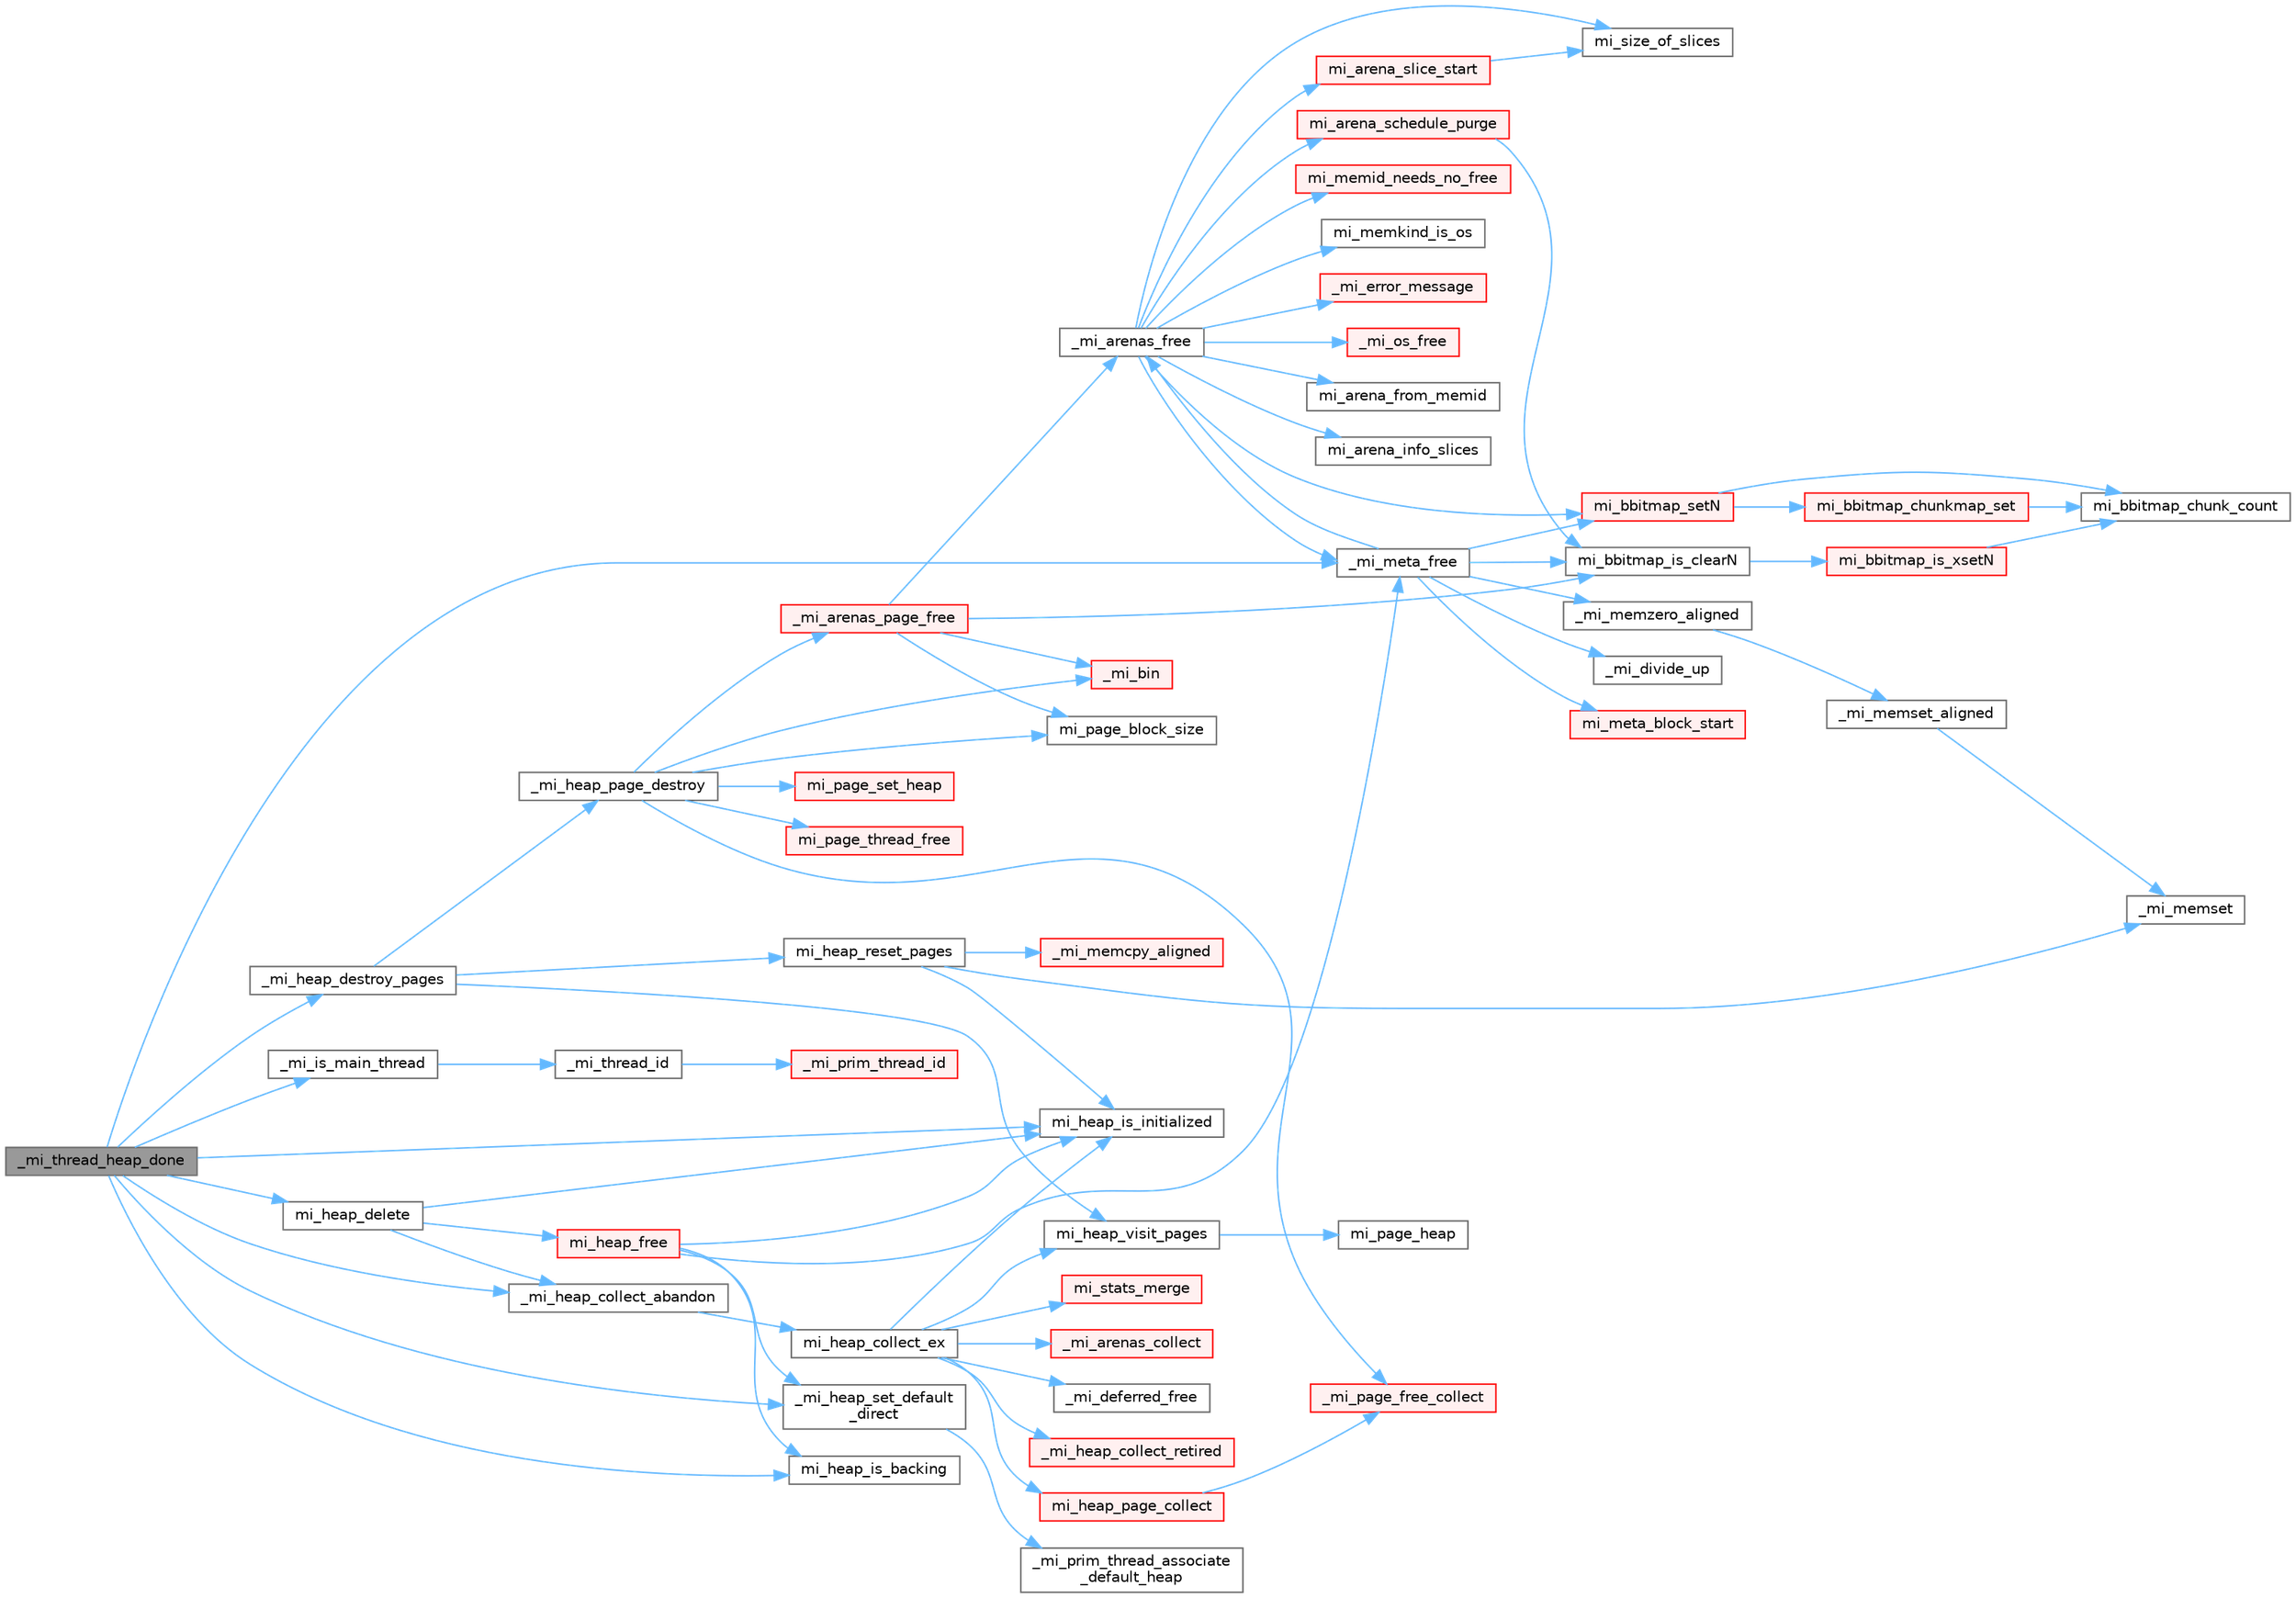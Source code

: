 digraph "_mi_thread_heap_done"
{
 // LATEX_PDF_SIZE
  bgcolor="transparent";
  edge [fontname=Helvetica,fontsize=10,labelfontname=Helvetica,labelfontsize=10];
  node [fontname=Helvetica,fontsize=10,shape=box,height=0.2,width=0.4];
  rankdir="LR";
  Node1 [id="Node000001",label="_mi_thread_heap_done",height=0.2,width=0.4,color="gray40", fillcolor="grey60", style="filled", fontcolor="black",tooltip=" "];
  Node1 -> Node2 [id="edge71_Node000001_Node000002",color="steelblue1",style="solid",tooltip=" "];
  Node2 [id="Node000002",label="_mi_heap_collect_abandon",height=0.2,width=0.4,color="grey40", fillcolor="white", style="filled",URL="$heap_8c.html#a3924fe17738a488f951d16e9216062b1",tooltip=" "];
  Node2 -> Node3 [id="edge72_Node000002_Node000003",color="steelblue1",style="solid",tooltip=" "];
  Node3 [id="Node000003",label="mi_heap_collect_ex",height=0.2,width=0.4,color="grey40", fillcolor="white", style="filled",URL="$heap_8c.html#a13231466662ebaf79b77c254d4c7f389",tooltip=" "];
  Node3 -> Node4 [id="edge73_Node000003_Node000004",color="steelblue1",style="solid",tooltip=" "];
  Node4 [id="Node000004",label="_mi_arenas_collect",height=0.2,width=0.4,color="red", fillcolor="#FFF0F0", style="filled",URL="$arena_8c.html#a6f7e5b0577ff900eb89e76701c43672f",tooltip=" "];
  Node3 -> Node132 [id="edge74_Node000003_Node000132",color="steelblue1",style="solid",tooltip=" "];
  Node132 [id="Node000132",label="_mi_deferred_free",height=0.2,width=0.4,color="grey40", fillcolor="white", style="filled",URL="$_e_a_s_t_l_2packages_2mimalloc_2include_2mimalloc_2internal_8h.html#aede81c520000cbb08ad669e096c94d51",tooltip=" "];
  Node3 -> Node133 [id="edge75_Node000003_Node000133",color="steelblue1",style="solid",tooltip=" "];
  Node133 [id="Node000133",label="_mi_heap_collect_retired",height=0.2,width=0.4,color="red", fillcolor="#FFF0F0", style="filled",URL="$page_8c.html#abc5253b4341c8d7eab888068e4f9b951",tooltip=" "];
  Node3 -> Node245 [id="edge76_Node000003_Node000245",color="steelblue1",style="solid",tooltip=" "];
  Node245 [id="Node000245",label="mi_heap_is_initialized",height=0.2,width=0.4,color="grey40", fillcolor="white", style="filled",URL="$_e_a_s_t_l_2packages_2mimalloc_2include_2mimalloc_2internal_8h.html#a320c7d8a15c57974d3b105558a2a55e6",tooltip=" "];
  Node3 -> Node246 [id="edge77_Node000003_Node000246",color="steelblue1",style="solid",tooltip=" "];
  Node246 [id="Node000246",label="mi_heap_page_collect",height=0.2,width=0.4,color="red", fillcolor="#FFF0F0", style="filled",URL="$heap_8c.html#a9873e3fab187aa9d658b87434ed8608c",tooltip=" "];
  Node246 -> Node284 [id="edge78_Node000246_Node000284",color="steelblue1",style="solid",tooltip=" "];
  Node284 [id="Node000284",label="_mi_page_free_collect",height=0.2,width=0.4,color="red", fillcolor="#FFF0F0", style="filled",URL="$page_8c.html#ae2b78e1e45e4ac3db8102e9d333d2972",tooltip=" "];
  Node3 -> Node301 [id="edge79_Node000003_Node000301",color="steelblue1",style="solid",tooltip=" "];
  Node301 [id="Node000301",label="mi_heap_visit_pages",height=0.2,width=0.4,color="grey40", fillcolor="white", style="filled",URL="$heap_8c.html#aaf0ac2b53e4e2e6abcbbcd10faf21b11",tooltip=" "];
  Node301 -> Node238 [id="edge80_Node000301_Node000238",color="steelblue1",style="solid",tooltip=" "];
  Node238 [id="Node000238",label="mi_page_heap",height=0.2,width=0.4,color="grey40", fillcolor="white", style="filled",URL="$_e_a_s_t_l_2packages_2mimalloc_2include_2mimalloc_2internal_8h.html#a35ba87308ac94f73791017e50d3ab4c7",tooltip=" "];
  Node3 -> Node302 [id="edge81_Node000003_Node000302",color="steelblue1",style="solid",tooltip=" "];
  Node302 [id="Node000302",label="mi_stats_merge",height=0.2,width=0.4,color="red", fillcolor="#FFF0F0", style="filled",URL="$group__extended.html#ga854b1de8cb067c7316286c28b2fcd3d1",tooltip="Merge thread local statistics with the main statistics and reset."];
  Node1 -> Node405 [id="edge82_Node000001_Node000405",color="steelblue1",style="solid",tooltip=" "];
  Node405 [id="Node000405",label="_mi_heap_destroy_pages",height=0.2,width=0.4,color="grey40", fillcolor="white", style="filled",URL="$heap_8c.html#ad6a00b059e454ba5c9d1eee55648d15c",tooltip=" "];
  Node405 -> Node406 [id="edge83_Node000405_Node000406",color="steelblue1",style="solid",tooltip=" "];
  Node406 [id="Node000406",label="_mi_heap_page_destroy",height=0.2,width=0.4,color="grey40", fillcolor="white", style="filled",URL="$heap_8c.html#af64b8d8015291685b834fd97dd0762ba",tooltip=" "];
  Node406 -> Node135 [id="edge84_Node000406_Node000135",color="steelblue1",style="solid",tooltip=" "];
  Node135 [id="Node000135",label="_mi_arenas_page_free",height=0.2,width=0.4,color="red", fillcolor="#FFF0F0", style="filled",URL="$arena_8c.html#a5c704481ee56f6588f680987f4359d45",tooltip=" "];
  Node135 -> Node136 [id="edge85_Node000135_Node000136",color="steelblue1",style="solid",tooltip=" "];
  Node136 [id="Node000136",label="_mi_arenas_free",height=0.2,width=0.4,color="grey40", fillcolor="white", style="filled",URL="$arena_8c.html#af53fcdaf8975de25beee4cd536d92c30",tooltip=" "];
  Node136 -> Node137 [id="edge86_Node000136_Node000137",color="steelblue1",style="solid",tooltip=" "];
  Node137 [id="Node000137",label="_mi_error_message",height=0.2,width=0.4,color="red", fillcolor="#FFF0F0", style="filled",URL="$options_8c.html#a2bebc073bcaac71658e57bb260c2e426",tooltip=" "];
  Node136 -> Node139 [id="edge87_Node000136_Node000139",color="steelblue1",style="solid",tooltip=" "];
  Node139 [id="Node000139",label="_mi_meta_free",height=0.2,width=0.4,color="grey40", fillcolor="white", style="filled",URL="$arena-meta_8c.html#ab82e802fb1812b8ac1cce8b62b34cbe7",tooltip=" "];
  Node139 -> Node136 [id="edge88_Node000139_Node000136",color="steelblue1",style="solid",tooltip=" "];
  Node139 -> Node49 [id="edge89_Node000139_Node000049",color="steelblue1",style="solid",tooltip=" "];
  Node49 [id="Node000049",label="_mi_divide_up",height=0.2,width=0.4,color="grey40", fillcolor="white", style="filled",URL="$_e_a_s_t_l_2packages_2mimalloc_2include_2mimalloc_2internal_8h.html#a693e5b64e9a4644c716974dda2395edc",tooltip=" "];
  Node139 -> Node140 [id="edge90_Node000139_Node000140",color="steelblue1",style="solid",tooltip=" "];
  Node140 [id="Node000140",label="_mi_memzero_aligned",height=0.2,width=0.4,color="grey40", fillcolor="white", style="filled",URL="$_e_a_s_t_l_2packages_2mimalloc_2include_2mimalloc_2internal_8h.html#aa1d3beee9d492fc175ac2584e50fd8ea",tooltip=" "];
  Node140 -> Node141 [id="edge91_Node000140_Node000141",color="steelblue1",style="solid",tooltip=" "];
  Node141 [id="Node000141",label="_mi_memset_aligned",height=0.2,width=0.4,color="grey40", fillcolor="white", style="filled",URL="$_e_a_s_t_l_2packages_2mimalloc_2include_2mimalloc_2internal_8h.html#a770dbf90c89e7e7761f2f99c0fc28115",tooltip=" "];
  Node141 -> Node142 [id="edge92_Node000141_Node000142",color="steelblue1",style="solid",tooltip=" "];
  Node142 [id="Node000142",label="_mi_memset",height=0.2,width=0.4,color="grey40", fillcolor="white", style="filled",URL="$_e_a_s_t_l_2packages_2mimalloc_2include_2mimalloc_2internal_8h.html#ae042f084f894809035813d45e3c43561",tooltip=" "];
  Node139 -> Node85 [id="edge93_Node000139_Node000085",color="steelblue1",style="solid",tooltip=" "];
  Node85 [id="Node000085",label="mi_bbitmap_is_clearN",height=0.2,width=0.4,color="grey40", fillcolor="white", style="filled",URL="$bitmap_8h.html#a5424318442a5d1f904eab0d157bc777e",tooltip=" "];
  Node85 -> Node86 [id="edge94_Node000085_Node000086",color="steelblue1",style="solid",tooltip=" "];
  Node86 [id="Node000086",label="mi_bbitmap_is_xsetN",height=0.2,width=0.4,color="red", fillcolor="#FFF0F0", style="filled",URL="$bitmap_8c.html#a143c1ab4aaff95bc9a5642f45e2fc52f",tooltip=" "];
  Node86 -> Node87 [id="edge95_Node000086_Node000087",color="steelblue1",style="solid",tooltip=" "];
  Node87 [id="Node000087",label="mi_bbitmap_chunk_count",height=0.2,width=0.4,color="grey40", fillcolor="white", style="filled",URL="$bitmap_8h.html#a61d4c39827af9a9dbeb574d28856ba90",tooltip=" "];
  Node139 -> Node113 [id="edge96_Node000139_Node000113",color="steelblue1",style="solid",tooltip=" "];
  Node113 [id="Node000113",label="mi_bbitmap_setN",height=0.2,width=0.4,color="red", fillcolor="#FFF0F0", style="filled",URL="$bitmap_8c.html#ad8105936ebee14e0c6cadb2e8c37b024",tooltip=" "];
  Node113 -> Node87 [id="edge97_Node000113_Node000087",color="steelblue1",style="solid",tooltip=" "];
  Node113 -> Node114 [id="edge98_Node000113_Node000114",color="steelblue1",style="solid",tooltip=" "];
  Node114 [id="Node000114",label="mi_bbitmap_chunkmap_set",height=0.2,width=0.4,color="red", fillcolor="#FFF0F0", style="filled",URL="$bitmap_8c.html#a5e83447278a21fe0e1881471aed3723f",tooltip=" "];
  Node114 -> Node87 [id="edge99_Node000114_Node000087",color="steelblue1",style="solid",tooltip=" "];
  Node139 -> Node143 [id="edge100_Node000139_Node000143",color="steelblue1",style="solid",tooltip=" "];
  Node143 [id="Node000143",label="mi_meta_block_start",height=0.2,width=0.4,color="red", fillcolor="#FFF0F0", style="filled",URL="$arena-meta_8c.html#aeece3fac418407c81bab2ef651ea35a6",tooltip=" "];
  Node136 -> Node147 [id="edge101_Node000136_Node000147",color="steelblue1",style="solid",tooltip=" "];
  Node147 [id="Node000147",label="_mi_os_free",height=0.2,width=0.4,color="red", fillcolor="#FFF0F0", style="filled",URL="$os_8c.html#aef12a26764ff4aae64a1df9116452428",tooltip=" "];
  Node136 -> Node155 [id="edge102_Node000136_Node000155",color="steelblue1",style="solid",tooltip=" "];
  Node155 [id="Node000155",label="mi_arena_from_memid",height=0.2,width=0.4,color="grey40", fillcolor="white", style="filled",URL="$arena_8c.html#aaeefb8c6dfbc85b1597643b9876a9397",tooltip=" "];
  Node136 -> Node156 [id="edge103_Node000136_Node000156",color="steelblue1",style="solid",tooltip=" "];
  Node156 [id="Node000156",label="mi_arena_info_slices",height=0.2,width=0.4,color="grey40", fillcolor="white", style="filled",URL="$arena_8c.html#ad2a1e3eef51adb19c1bc74b28900a6e6",tooltip=" "];
  Node136 -> Node157 [id="edge104_Node000136_Node000157",color="steelblue1",style="solid",tooltip=" "];
  Node157 [id="Node000157",label="mi_arena_schedule_purge",height=0.2,width=0.4,color="red", fillcolor="#FFF0F0", style="filled",URL="$arena_8c.html#a8dc5c7dba33006692899ce1b367737a4",tooltip=" "];
  Node157 -> Node85 [id="edge105_Node000157_Node000085",color="steelblue1",style="solid",tooltip=" "];
  Node136 -> Node82 [id="edge106_Node000136_Node000082",color="steelblue1",style="solid",tooltip=" "];
  Node82 [id="Node000082",label="mi_arena_slice_start",height=0.2,width=0.4,color="red", fillcolor="#FFF0F0", style="filled",URL="$arena_8c.html#a0a2d2bb37e419baf7d346107e77c6e05",tooltip=" "];
  Node82 -> Node84 [id="edge107_Node000082_Node000084",color="steelblue1",style="solid",tooltip=" "];
  Node84 [id="Node000084",label="mi_size_of_slices",height=0.2,width=0.4,color="grey40", fillcolor="white", style="filled",URL="$_e_a_s_t_l_2packages_2mimalloc_2include_2mimalloc_2internal_8h.html#ae8e31ea92ee1ee2f1a93ea87d0184436",tooltip=" "];
  Node136 -> Node113 [id="edge108_Node000136_Node000113",color="steelblue1",style="solid",tooltip=" "];
  Node136 -> Node158 [id="edge109_Node000136_Node000158",color="steelblue1",style="solid",tooltip=" "];
  Node158 [id="Node000158",label="mi_memid_needs_no_free",height=0.2,width=0.4,color="red", fillcolor="#FFF0F0", style="filled",URL="$types_8h.html#a15f0edf992702ab13e8ec2bd51df4c31",tooltip=" "];
  Node136 -> Node150 [id="edge110_Node000136_Node000150",color="steelblue1",style="solid",tooltip=" "];
  Node150 [id="Node000150",label="mi_memkind_is_os",height=0.2,width=0.4,color="grey40", fillcolor="white", style="filled",URL="$types_8h.html#a7b53315c793e6a0934fb369cfb0dc388",tooltip=" "];
  Node136 -> Node84 [id="edge111_Node000136_Node000084",color="steelblue1",style="solid",tooltip=" "];
  Node135 -> Node160 [id="edge112_Node000135_Node000160",color="steelblue1",style="solid",tooltip=" "];
  Node160 [id="Node000160",label="_mi_bin",height=0.2,width=0.4,color="red", fillcolor="#FFF0F0", style="filled",URL="$page-queue_8c.html#a0d92abe27db4a21968468b2fe73473d6",tooltip=" "];
  Node135 -> Node85 [id="edge113_Node000135_Node000085",color="steelblue1",style="solid",tooltip=" "];
  Node135 -> Node178 [id="edge114_Node000135_Node000178",color="steelblue1",style="solid",tooltip=" "];
  Node178 [id="Node000178",label="mi_page_block_size",height=0.2,width=0.4,color="grey40", fillcolor="white", style="filled",URL="$_e_a_s_t_l_2packages_2mimalloc_2include_2mimalloc_2internal_8h.html#a6134893990c1f09da2b40092ceecc780",tooltip=" "];
  Node406 -> Node160 [id="edge115_Node000406_Node000160",color="steelblue1",style="solid",tooltip=" "];
  Node406 -> Node284 [id="edge116_Node000406_Node000284",color="steelblue1",style="solid",tooltip=" "];
  Node406 -> Node178 [id="edge117_Node000406_Node000178",color="steelblue1",style="solid",tooltip=" "];
  Node406 -> Node244 [id="edge118_Node000406_Node000244",color="steelblue1",style="solid",tooltip=" "];
  Node244 [id="Node000244",label="mi_page_set_heap",height=0.2,width=0.4,color="red", fillcolor="#FFF0F0", style="filled",URL="$_e_a_s_t_l_2packages_2mimalloc_2include_2mimalloc_2internal_8h.html#a4f0664d2a3d9c81776a0f90311aef474",tooltip=" "];
  Node406 -> Node407 [id="edge119_Node000406_Node000407",color="steelblue1",style="solid",tooltip=" "];
  Node407 [id="Node000407",label="mi_page_thread_free",height=0.2,width=0.4,color="red", fillcolor="#FFF0F0", style="filled",URL="$_e_a_s_t_l_2packages_2mimalloc_2include_2mimalloc_2internal_8h.html#aa8e0e6183cf707bee8707e2f5f5e5c3e",tooltip=" "];
  Node405 -> Node408 [id="edge120_Node000405_Node000408",color="steelblue1",style="solid",tooltip=" "];
  Node408 [id="Node000408",label="mi_heap_reset_pages",height=0.2,width=0.4,color="grey40", fillcolor="white", style="filled",URL="$heap_8c.html#aa04066f105381dc4ec279cbb0fa6e890",tooltip=" "];
  Node408 -> Node365 [id="edge121_Node000408_Node000365",color="steelblue1",style="solid",tooltip=" "];
  Node365 [id="Node000365",label="_mi_memcpy_aligned",height=0.2,width=0.4,color="red", fillcolor="#FFF0F0", style="filled",URL="$_e_a_s_t_l_2packages_2mimalloc_2include_2mimalloc_2internal_8h.html#a4dbcd4c6bee50fa4a3fb4b5e2a8d1438",tooltip=" "];
  Node408 -> Node142 [id="edge122_Node000408_Node000142",color="steelblue1",style="solid",tooltip=" "];
  Node408 -> Node245 [id="edge123_Node000408_Node000245",color="steelblue1",style="solid",tooltip=" "];
  Node405 -> Node301 [id="edge124_Node000405_Node000301",color="steelblue1",style="solid",tooltip=" "];
  Node1 -> Node372 [id="edge125_Node000001_Node000372",color="steelblue1",style="solid",tooltip=" "];
  Node372 [id="Node000372",label="_mi_heap_set_default\l_direct",height=0.2,width=0.4,color="grey40", fillcolor="white", style="filled",URL="$_e_a_s_t_l_2packages_2mimalloc_2src_2init_8c.html#a96662339b7c5ce88bc64ce34ac3afd62",tooltip=" "];
  Node372 -> Node373 [id="edge126_Node000372_Node000373",color="steelblue1",style="solid",tooltip=" "];
  Node373 [id="Node000373",label="_mi_prim_thread_associate\l_default_heap",height=0.2,width=0.4,color="grey40", fillcolor="white", style="filled",URL="$windows_2prim_8c.html#a14b6be498e17cdf74c6b5cb38c2ec306",tooltip=" "];
  Node1 -> Node27 [id="edge127_Node000001_Node000027",color="steelblue1",style="solid",tooltip=" "];
  Node27 [id="Node000027",label="_mi_is_main_thread",height=0.2,width=0.4,color="grey40", fillcolor="white", style="filled",URL="$_e_a_s_t_l_2packages_2mimalloc_2src_2init_8c.html#a008e0a28e7c86b15a04094d595e2c327",tooltip=" "];
  Node27 -> Node28 [id="edge128_Node000027_Node000028",color="steelblue1",style="solid",tooltip=" "];
  Node28 [id="Node000028",label="_mi_thread_id",height=0.2,width=0.4,color="grey40", fillcolor="white", style="filled",URL="$_e_a_s_t_l_2packages_2mimalloc_2src_2init_8c.html#a43068a36d7dea6ccf1e3558a27e22993",tooltip=" "];
  Node28 -> Node29 [id="edge129_Node000028_Node000029",color="steelblue1",style="solid",tooltip=" "];
  Node29 [id="Node000029",label="_mi_prim_thread_id",height=0.2,width=0.4,color="red", fillcolor="#FFF0F0", style="filled",URL="$prim_8h.html#a3875c92cbb791d0a7c69bc1fd2df6804",tooltip=" "];
  Node1 -> Node139 [id="edge130_Node000001_Node000139",color="steelblue1",style="solid",tooltip=" "];
  Node1 -> Node409 [id="edge131_Node000001_Node000409",color="steelblue1",style="solid",tooltip=" "];
  Node409 [id="Node000409",label="mi_heap_delete",height=0.2,width=0.4,color="grey40", fillcolor="white", style="filled",URL="$group__heap.html#ga2ab1af8d438819b55319c7ef51d1e409",tooltip=" "];
  Node409 -> Node2 [id="edge132_Node000409_Node000002",color="steelblue1",style="solid",tooltip=" "];
  Node409 -> Node410 [id="edge133_Node000409_Node000410",color="steelblue1",style="solid",tooltip=" "];
  Node410 [id="Node000410",label="mi_heap_free",height=0.2,width=0.4,color="red", fillcolor="#FFF0F0", style="filled",URL="$heap_8c.html#a0b78721d61a2941477b5381a30cde1e6",tooltip=" "];
  Node410 -> Node372 [id="edge134_Node000410_Node000372",color="steelblue1",style="solid",tooltip=" "];
  Node410 -> Node139 [id="edge135_Node000410_Node000139",color="steelblue1",style="solid",tooltip=" "];
  Node410 -> Node411 [id="edge136_Node000410_Node000411",color="steelblue1",style="solid",tooltip=" "];
  Node411 [id="Node000411",label="mi_heap_is_backing",height=0.2,width=0.4,color="grey40", fillcolor="white", style="filled",URL="$_e_a_s_t_l_2packages_2mimalloc_2include_2mimalloc_2internal_8h.html#a9f4f9f1e020b8a62342ad9acbddda60f",tooltip=" "];
  Node410 -> Node245 [id="edge137_Node000410_Node000245",color="steelblue1",style="solid",tooltip=" "];
  Node409 -> Node245 [id="edge138_Node000409_Node000245",color="steelblue1",style="solid",tooltip=" "];
  Node1 -> Node411 [id="edge139_Node000001_Node000411",color="steelblue1",style="solid",tooltip=" "];
  Node1 -> Node245 [id="edge140_Node000001_Node000245",color="steelblue1",style="solid",tooltip=" "];
}
